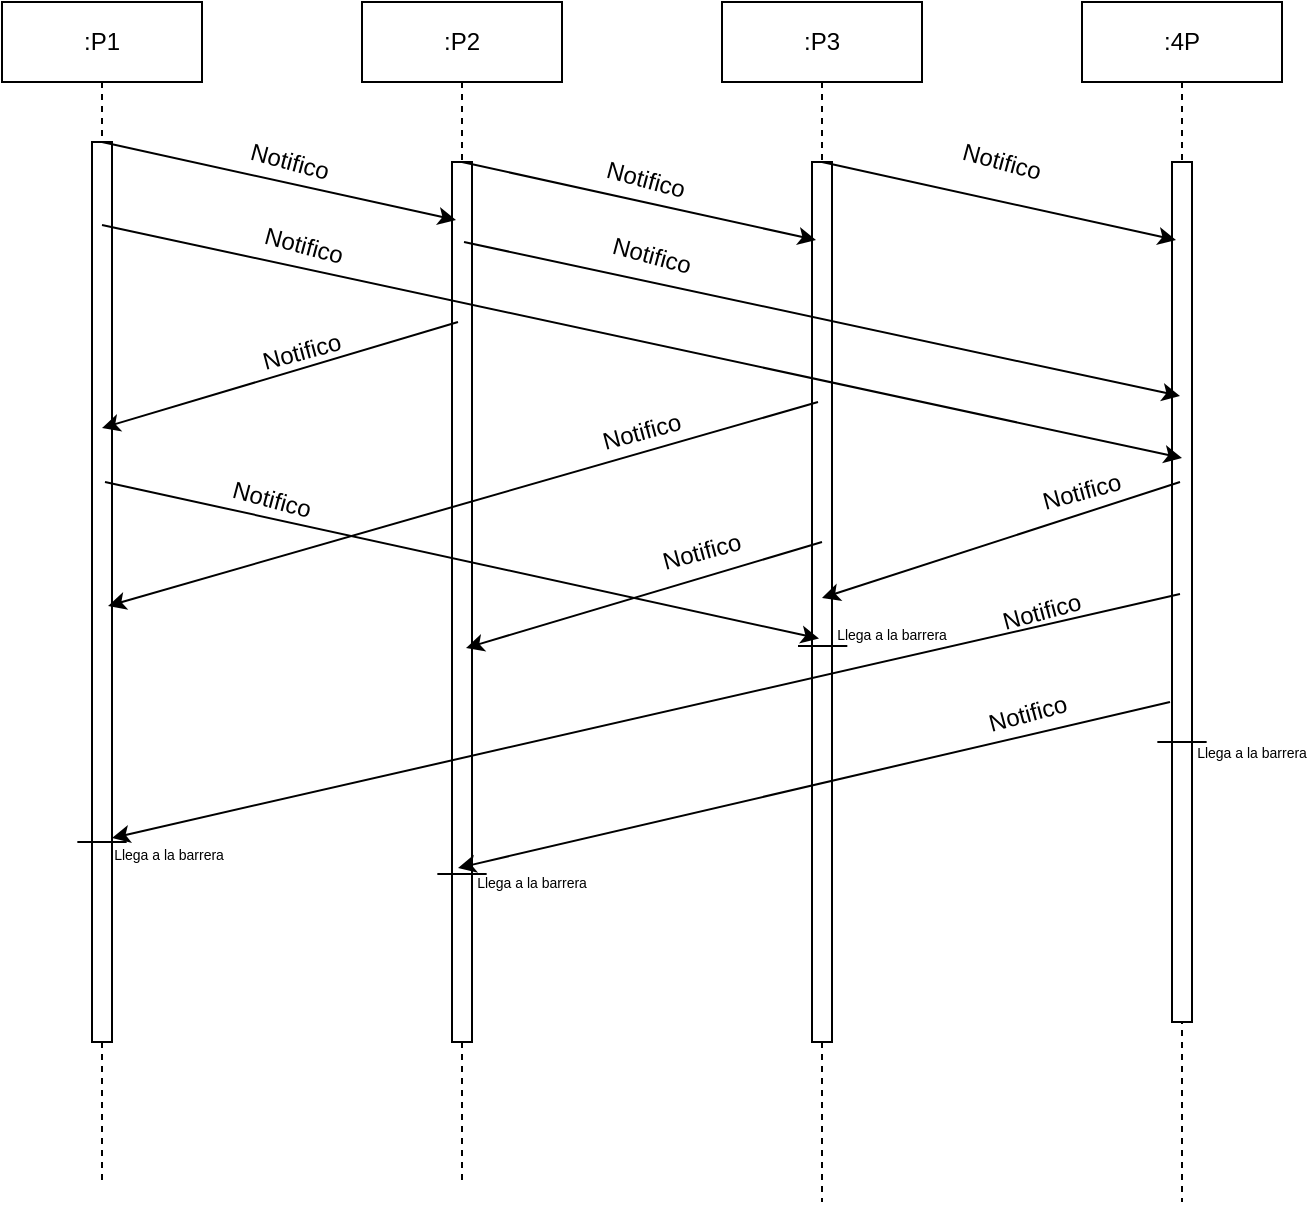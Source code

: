 <mxfile version="24.7.17">
  <diagram name="Page-1" id="2YBvvXClWsGukQMizWep">
    <mxGraphModel dx="714" dy="746" grid="1" gridSize="10" guides="1" tooltips="1" connect="1" arrows="1" fold="1" page="1" pageScale="1" pageWidth="850" pageHeight="1100" math="0" shadow="0">
      <root>
        <mxCell id="0" />
        <mxCell id="1" parent="0" />
        <mxCell id="aM9ryv3xv72pqoxQDRHE-1" value=":P1" style="shape=umlLifeline;perimeter=lifelinePerimeter;whiteSpace=wrap;html=1;container=0;dropTarget=0;collapsible=0;recursiveResize=0;outlineConnect=0;portConstraint=eastwest;newEdgeStyle={&quot;edgeStyle&quot;:&quot;elbowEdgeStyle&quot;,&quot;elbow&quot;:&quot;vertical&quot;,&quot;curved&quot;:0,&quot;rounded&quot;:0};" parent="1" vertex="1">
          <mxGeometry x="40" y="40" width="100" height="590" as="geometry" />
        </mxCell>
        <mxCell id="aM9ryv3xv72pqoxQDRHE-2" value="" style="html=1;points=[];perimeter=orthogonalPerimeter;outlineConnect=0;targetShapes=umlLifeline;portConstraint=eastwest;newEdgeStyle={&quot;edgeStyle&quot;:&quot;elbowEdgeStyle&quot;,&quot;elbow&quot;:&quot;vertical&quot;,&quot;curved&quot;:0,&quot;rounded&quot;:0};" parent="aM9ryv3xv72pqoxQDRHE-1" vertex="1">
          <mxGeometry x="45" y="70" width="10" height="450" as="geometry" />
        </mxCell>
        <mxCell id="aM9ryv3xv72pqoxQDRHE-5" value=":P2" style="shape=umlLifeline;perimeter=lifelinePerimeter;whiteSpace=wrap;html=1;container=0;dropTarget=0;collapsible=0;recursiveResize=0;outlineConnect=0;portConstraint=eastwest;newEdgeStyle={&quot;edgeStyle&quot;:&quot;elbowEdgeStyle&quot;,&quot;elbow&quot;:&quot;vertical&quot;,&quot;curved&quot;:0,&quot;rounded&quot;:0};" parent="1" vertex="1">
          <mxGeometry x="220" y="40" width="100" height="590" as="geometry" />
        </mxCell>
        <mxCell id="aM9ryv3xv72pqoxQDRHE-6" value="" style="html=1;points=[];perimeter=orthogonalPerimeter;outlineConnect=0;targetShapes=umlLifeline;portConstraint=eastwest;newEdgeStyle={&quot;edgeStyle&quot;:&quot;elbowEdgeStyle&quot;,&quot;elbow&quot;:&quot;vertical&quot;,&quot;curved&quot;:0,&quot;rounded&quot;:0};" parent="aM9ryv3xv72pqoxQDRHE-5" vertex="1">
          <mxGeometry x="45" y="80" width="10" height="440" as="geometry" />
        </mxCell>
        <mxCell id="ePaxuMII9yY22snUB-n7-1" value=":P3" style="shape=umlLifeline;perimeter=lifelinePerimeter;whiteSpace=wrap;html=1;container=0;dropTarget=0;collapsible=0;recursiveResize=0;outlineConnect=0;portConstraint=eastwest;newEdgeStyle={&quot;edgeStyle&quot;:&quot;elbowEdgeStyle&quot;,&quot;elbow&quot;:&quot;vertical&quot;,&quot;curved&quot;:0,&quot;rounded&quot;:0};" parent="1" vertex="1">
          <mxGeometry x="400" y="40" width="100" height="600" as="geometry" />
        </mxCell>
        <mxCell id="ePaxuMII9yY22snUB-n7-2" value="" style="html=1;points=[];perimeter=orthogonalPerimeter;outlineConnect=0;targetShapes=umlLifeline;portConstraint=eastwest;newEdgeStyle={&quot;edgeStyle&quot;:&quot;elbowEdgeStyle&quot;,&quot;elbow&quot;:&quot;vertical&quot;,&quot;curved&quot;:0,&quot;rounded&quot;:0};" parent="ePaxuMII9yY22snUB-n7-1" vertex="1">
          <mxGeometry x="45" y="80" width="10" height="440" as="geometry" />
        </mxCell>
        <mxCell id="ePaxuMII9yY22snUB-n7-3" value=":4P" style="shape=umlLifeline;perimeter=lifelinePerimeter;whiteSpace=wrap;html=1;container=0;dropTarget=0;collapsible=0;recursiveResize=0;outlineConnect=0;portConstraint=eastwest;newEdgeStyle={&quot;edgeStyle&quot;:&quot;elbowEdgeStyle&quot;,&quot;elbow&quot;:&quot;vertical&quot;,&quot;curved&quot;:0,&quot;rounded&quot;:0};" parent="1" vertex="1">
          <mxGeometry x="580" y="40" width="100" height="600" as="geometry" />
        </mxCell>
        <mxCell id="ePaxuMII9yY22snUB-n7-4" value="" style="html=1;points=[];perimeter=orthogonalPerimeter;outlineConnect=0;targetShapes=umlLifeline;portConstraint=eastwest;newEdgeStyle={&quot;edgeStyle&quot;:&quot;elbowEdgeStyle&quot;,&quot;elbow&quot;:&quot;vertical&quot;,&quot;curved&quot;:0,&quot;rounded&quot;:0};" parent="ePaxuMII9yY22snUB-n7-3" vertex="1">
          <mxGeometry x="45" y="80" width="10" height="430" as="geometry" />
        </mxCell>
        <mxCell id="ePaxuMII9yY22snUB-n7-8" value="" style="endArrow=classic;html=1;rounded=0;" parent="1" edge="1">
          <mxGeometry width="50" height="50" relative="1" as="geometry">
            <mxPoint x="90" y="110" as="sourcePoint" />
            <mxPoint x="267" y="149" as="targetPoint" />
          </mxGeometry>
        </mxCell>
        <mxCell id="ePaxuMII9yY22snUB-n7-9" value="" style="endArrow=classic;html=1;rounded=0;" parent="1" edge="1">
          <mxGeometry width="50" height="50" relative="1" as="geometry">
            <mxPoint x="270" y="120" as="sourcePoint" />
            <mxPoint x="447" y="159" as="targetPoint" />
          </mxGeometry>
        </mxCell>
        <mxCell id="ePaxuMII9yY22snUB-n7-10" value="" style="endArrow=classic;html=1;rounded=0;" parent="1" edge="1">
          <mxGeometry width="50" height="50" relative="1" as="geometry">
            <mxPoint x="450" y="120" as="sourcePoint" />
            <mxPoint x="627" y="159" as="targetPoint" />
          </mxGeometry>
        </mxCell>
        <mxCell id="ePaxuMII9yY22snUB-n7-11" value="" style="endArrow=classic;html=1;rounded=0;" parent="1" edge="1">
          <mxGeometry width="50" height="50" relative="1" as="geometry">
            <mxPoint x="271" y="160" as="sourcePoint" />
            <mxPoint x="629" y="237" as="targetPoint" />
          </mxGeometry>
        </mxCell>
        <mxCell id="ePaxuMII9yY22snUB-n7-12" value="" style="endArrow=classic;html=1;rounded=0;" parent="1" edge="1">
          <mxGeometry width="50" height="50" relative="1" as="geometry">
            <mxPoint x="90" y="151.5" as="sourcePoint" />
            <mxPoint x="630" y="268" as="targetPoint" />
          </mxGeometry>
        </mxCell>
        <mxCell id="ePaxuMII9yY22snUB-n7-14" value="" style="endArrow=classic;html=1;rounded=0;" parent="1" edge="1">
          <mxGeometry width="50" height="50" relative="1" as="geometry">
            <mxPoint x="91.5" y="280" as="sourcePoint" />
            <mxPoint x="448.5" y="358.25" as="targetPoint" />
          </mxGeometry>
        </mxCell>
        <mxCell id="ePaxuMII9yY22snUB-n7-15" value="" style="endArrow=classic;html=1;rounded=0;" parent="1" edge="1">
          <mxGeometry width="50" height="50" relative="1" as="geometry">
            <mxPoint x="450" y="310" as="sourcePoint" />
            <mxPoint x="272" y="363" as="targetPoint" />
          </mxGeometry>
        </mxCell>
        <mxCell id="ePaxuMII9yY22snUB-n7-16" value="" style="endArrow=classic;html=1;rounded=0;" parent="1" edge="1">
          <mxGeometry width="50" height="50" relative="1" as="geometry">
            <mxPoint x="268" y="200" as="sourcePoint" />
            <mxPoint x="90" y="253" as="targetPoint" />
          </mxGeometry>
        </mxCell>
        <mxCell id="ePaxuMII9yY22snUB-n7-17" value="" style="endArrow=classic;html=1;rounded=0;" parent="1" edge="1">
          <mxGeometry width="50" height="50" relative="1" as="geometry">
            <mxPoint x="448" y="240" as="sourcePoint" />
            <mxPoint x="93" y="342" as="targetPoint" />
          </mxGeometry>
        </mxCell>
        <mxCell id="ePaxuMII9yY22snUB-n7-23" value="" style="endArrow=classic;html=1;rounded=0;" parent="1" edge="1">
          <mxGeometry width="50" height="50" relative="1" as="geometry">
            <mxPoint x="629" y="280" as="sourcePoint" />
            <mxPoint x="450" y="338" as="targetPoint" />
          </mxGeometry>
        </mxCell>
        <mxCell id="ePaxuMII9yY22snUB-n7-26" value="" style="endArrow=classic;html=1;rounded=0;" parent="1" edge="1">
          <mxGeometry width="50" height="50" relative="1" as="geometry">
            <mxPoint x="629" y="336" as="sourcePoint" />
            <mxPoint x="95" y="458" as="targetPoint" />
          </mxGeometry>
        </mxCell>
        <mxCell id="ePaxuMII9yY22snUB-n7-28" value="" style="endArrow=classic;html=1;rounded=0;" parent="1" edge="1">
          <mxGeometry width="50" height="50" relative="1" as="geometry">
            <mxPoint x="624" y="390" as="sourcePoint" />
            <mxPoint x="268" y="473" as="targetPoint" />
          </mxGeometry>
        </mxCell>
        <mxCell id="ePaxuMII9yY22snUB-n7-30" value="" style="endArrow=none;html=1;rounded=0;" parent="1" edge="1">
          <mxGeometry width="50" height="50" relative="1" as="geometry">
            <mxPoint x="77.669" y="460" as="sourcePoint" />
            <mxPoint x="102.33" y="460" as="targetPoint" />
          </mxGeometry>
        </mxCell>
        <mxCell id="ePaxuMII9yY22snUB-n7-31" value="" style="endArrow=none;html=1;rounded=0;" parent="1" edge="1">
          <mxGeometry width="50" height="50" relative="1" as="geometry">
            <mxPoint x="257.669" y="476" as="sourcePoint" />
            <mxPoint x="282.33" y="476" as="targetPoint" />
          </mxGeometry>
        </mxCell>
        <mxCell id="ePaxuMII9yY22snUB-n7-32" value="" style="endArrow=none;html=1;rounded=0;" parent="1" edge="1">
          <mxGeometry width="50" height="50" relative="1" as="geometry">
            <mxPoint x="437.999" y="362" as="sourcePoint" />
            <mxPoint x="462.66" y="362" as="targetPoint" />
          </mxGeometry>
        </mxCell>
        <mxCell id="ePaxuMII9yY22snUB-n7-35" value="" style="endArrow=none;html=1;rounded=0;" parent="1" edge="1">
          <mxGeometry width="50" height="50" relative="1" as="geometry">
            <mxPoint x="617.669" y="410" as="sourcePoint" />
            <mxPoint x="642.33" y="410" as="targetPoint" />
          </mxGeometry>
        </mxCell>
        <mxCell id="ePaxuMII9yY22snUB-n7-36" value="&lt;font style=&quot;font-size: 7px;&quot;&gt;Llega a la barrera&lt;/font&gt;" style="text;html=1;align=center;verticalAlign=middle;whiteSpace=wrap;rounded=0;" parent="1" vertex="1">
          <mxGeometry x="81" y="452" width="85" height="25" as="geometry" />
        </mxCell>
        <mxCell id="ePaxuMII9yY22snUB-n7-37" value="&lt;font style=&quot;font-size: 7px;&quot;&gt;Llega a la barrera&lt;/font&gt;" style="text;html=1;align=center;verticalAlign=middle;whiteSpace=wrap;rounded=0;" parent="1" vertex="1">
          <mxGeometry x="275" y="464" width="60" height="30" as="geometry" />
        </mxCell>
        <mxCell id="ePaxuMII9yY22snUB-n7-38" value="&lt;font style=&quot;font-size: 7px;&quot;&gt;Llega a la barrera&lt;/font&gt;" style="text;html=1;align=center;verticalAlign=middle;whiteSpace=wrap;rounded=0;" parent="1" vertex="1">
          <mxGeometry x="455" y="340" width="60" height="30" as="geometry" />
        </mxCell>
        <mxCell id="ePaxuMII9yY22snUB-n7-40" value="&lt;font style=&quot;font-size: 7px;&quot;&gt;Llega a la barrera&lt;/font&gt;" style="text;html=1;align=center;verticalAlign=middle;whiteSpace=wrap;rounded=0;" parent="1" vertex="1">
          <mxGeometry x="635" y="399" width="60" height="30" as="geometry" />
        </mxCell>
        <mxCell id="ePaxuMII9yY22snUB-n7-43" value="Notifico" style="text;html=1;align=center;verticalAlign=middle;whiteSpace=wrap;rounded=0;rotation=15;" parent="1" vertex="1">
          <mxGeometry x="154" y="105" width="60" height="30" as="geometry" />
        </mxCell>
        <mxCell id="ePaxuMII9yY22snUB-n7-44" value="Notifico" style="text;html=1;align=center;verticalAlign=middle;whiteSpace=wrap;rounded=0;rotation=15;" parent="1" vertex="1">
          <mxGeometry x="332" y="114" width="60" height="30" as="geometry" />
        </mxCell>
        <mxCell id="ePaxuMII9yY22snUB-n7-47" value="Notifico" style="text;html=1;align=center;verticalAlign=middle;whiteSpace=wrap;rounded=0;rotation=15;" parent="1" vertex="1">
          <mxGeometry x="510" y="105" width="60" height="30" as="geometry" />
        </mxCell>
        <mxCell id="ePaxuMII9yY22snUB-n7-48" value="Notifico" style="text;html=1;align=center;verticalAlign=middle;whiteSpace=wrap;rounded=0;rotation=15;" parent="1" vertex="1">
          <mxGeometry x="335" y="152" width="60" height="30" as="geometry" />
        </mxCell>
        <mxCell id="ePaxuMII9yY22snUB-n7-49" value="Notifico" style="text;html=1;align=center;verticalAlign=middle;whiteSpace=wrap;rounded=0;rotation=15;" parent="1" vertex="1">
          <mxGeometry x="161" y="147" width="60" height="30" as="geometry" />
        </mxCell>
        <mxCell id="ePaxuMII9yY22snUB-n7-50" value="Notifico" style="text;html=1;align=center;verticalAlign=middle;whiteSpace=wrap;rounded=0;rotation=15;" parent="1" vertex="1">
          <mxGeometry x="145" y="274" width="60" height="30" as="geometry" />
        </mxCell>
        <mxCell id="ePaxuMII9yY22snUB-n7-51" value="Notifico" style="text;html=1;align=center;verticalAlign=middle;whiteSpace=wrap;rounded=0;rotation=-15;" parent="1" vertex="1">
          <mxGeometry x="330" y="240" width="60" height="30" as="geometry" />
        </mxCell>
        <mxCell id="ePaxuMII9yY22snUB-n7-52" value="Notifico" style="text;html=1;align=center;verticalAlign=middle;whiteSpace=wrap;rounded=0;rotation=-15;" parent="1" vertex="1">
          <mxGeometry x="160" y="200" width="60" height="30" as="geometry" />
        </mxCell>
        <mxCell id="ePaxuMII9yY22snUB-n7-53" value="Notifico" style="text;html=1;align=center;verticalAlign=middle;whiteSpace=wrap;rounded=0;rotation=-15;" parent="1" vertex="1">
          <mxGeometry x="360" y="300" width="60" height="30" as="geometry" />
        </mxCell>
        <mxCell id="ePaxuMII9yY22snUB-n7-55" value="Notifico" style="text;html=1;align=center;verticalAlign=middle;whiteSpace=wrap;rounded=0;rotation=-15;" parent="1" vertex="1">
          <mxGeometry x="530" y="330" width="60" height="30" as="geometry" />
        </mxCell>
        <mxCell id="ePaxuMII9yY22snUB-n7-56" value="Notifico" style="text;html=1;align=center;verticalAlign=middle;whiteSpace=wrap;rounded=0;rotation=-15;" parent="1" vertex="1">
          <mxGeometry x="523" y="381" width="60" height="30" as="geometry" />
        </mxCell>
        <mxCell id="ePaxuMII9yY22snUB-n7-57" value="Notifico" style="text;html=1;align=center;verticalAlign=middle;whiteSpace=wrap;rounded=0;rotation=-15;" parent="1" vertex="1">
          <mxGeometry x="550" y="270" width="60" height="30" as="geometry" />
        </mxCell>
      </root>
    </mxGraphModel>
  </diagram>
</mxfile>
